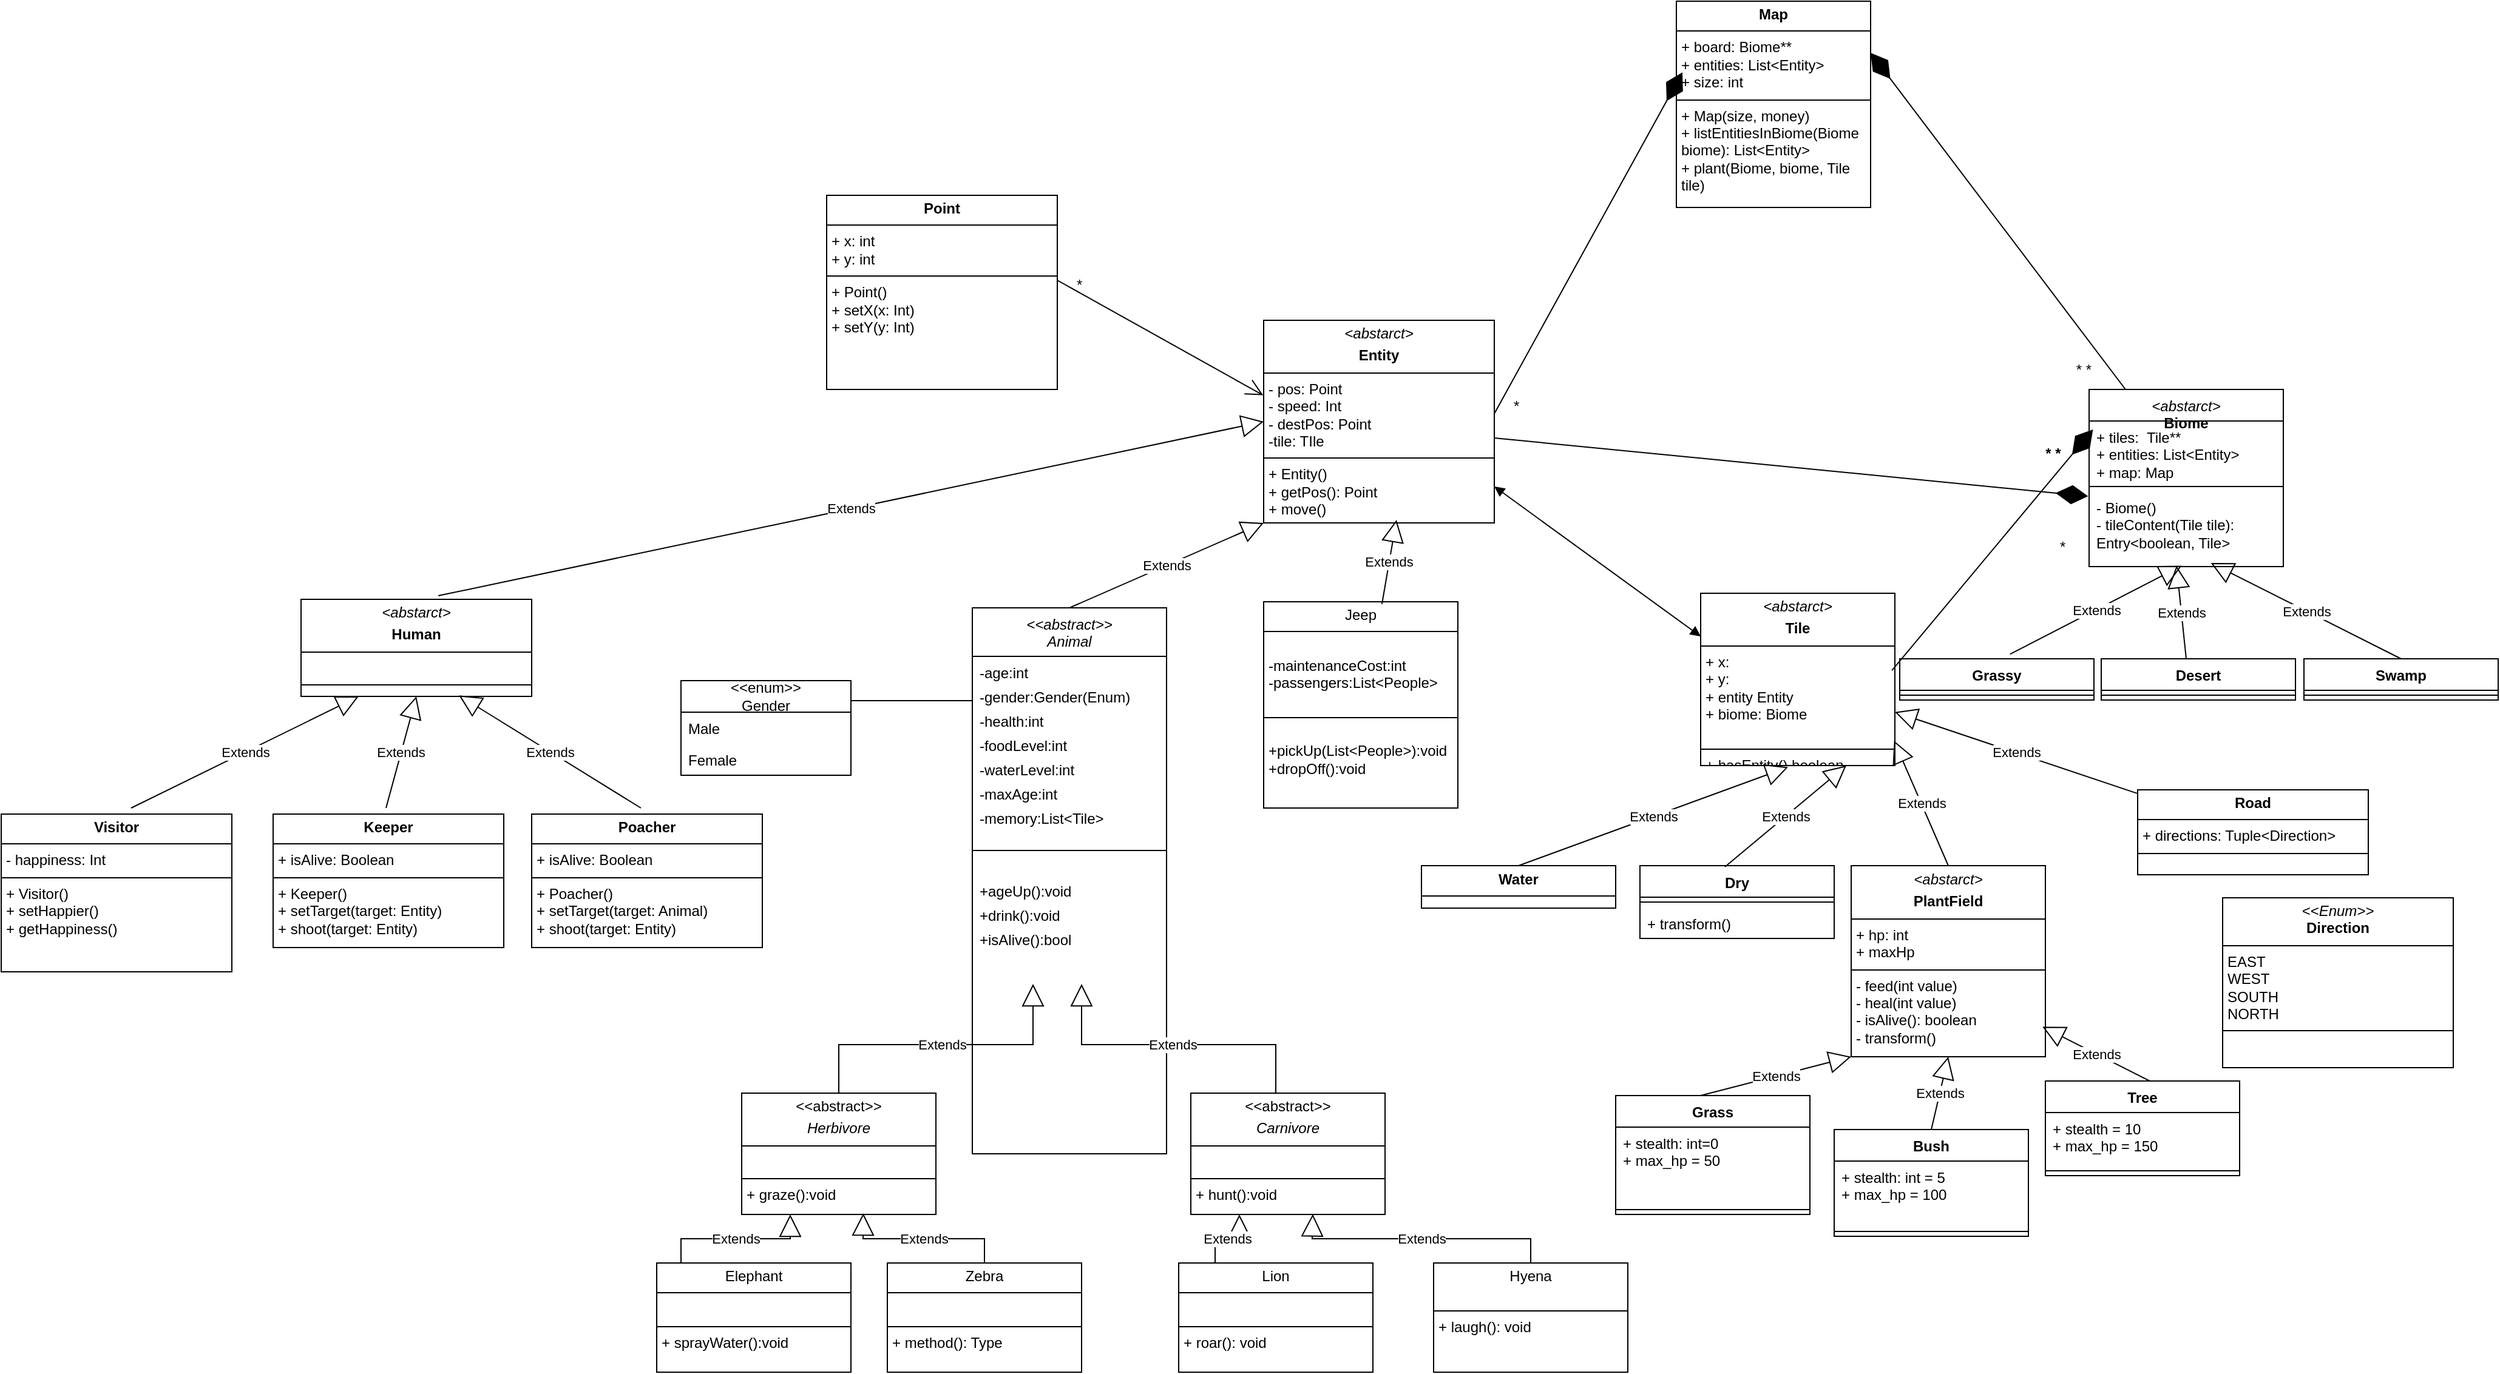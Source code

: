 <mxfile version="26.0.14">
  <diagram name="1 oldal" id="ep9b225kRsbNhc0lqnvG">
    <mxGraphModel dx="3017" dy="2033" grid="1" gridSize="10" guides="1" tooltips="1" connect="1" arrows="1" fold="1" page="1" pageScale="1" pageWidth="827" pageHeight="1169" math="0" shadow="0">
      <root>
        <mxCell id="0" />
        <mxCell id="1" parent="0" />
        <mxCell id="odKOxgNMxmCA9S5rexNY-2" value="&lt;p style=&quot;margin:0px;margin-top:4px;text-align:center;&quot;&gt;&lt;b&gt;Map&lt;/b&gt;&lt;/p&gt;&lt;hr size=&quot;1&quot; style=&quot;border-style:solid;&quot;&gt;&lt;p style=&quot;margin:0px;margin-left:4px;&quot;&gt;+ board: Biome**&lt;/p&gt;&lt;p style=&quot;margin:0px;margin-left:4px;&quot;&gt;+ entities: List&amp;lt;Entity&amp;gt;&lt;/p&gt;&lt;p style=&quot;margin:0px;margin-left:4px;&quot;&gt;+ size: int&lt;/p&gt;&lt;hr size=&quot;1&quot; style=&quot;border-style:solid;&quot;&gt;&lt;p style=&quot;margin:0px;margin-left:4px;&quot;&gt;+ Map(size, money)&lt;/p&gt;&lt;p style=&quot;margin:0px;margin-left:4px;&quot;&gt;+ listEntitiesInBiome(Biome biome): List&amp;lt;Entity&amp;gt;&lt;/p&gt;&lt;p style=&quot;margin:0px;margin-left:4px;&quot;&gt;+ plant(Biome, biome, Tile tile)&lt;/p&gt;&lt;p style=&quot;margin:0px;margin-left:4px;&quot;&gt;&lt;br&gt;&lt;/p&gt;&lt;p style=&quot;margin:0px;margin-left:4px;&quot;&gt;&lt;br&gt;&lt;/p&gt;&lt;p style=&quot;margin:0px;margin-left:4px;&quot;&gt;&lt;br&gt;&lt;/p&gt;&lt;p style=&quot;margin:0px;margin-left:4px;&quot;&gt;&lt;br&gt;&lt;/p&gt;" style="verticalAlign=top;align=left;overflow=fill;html=1;whiteSpace=wrap;" parent="1" vertex="1">
          <mxGeometry x="150" y="-80" width="160" height="170" as="geometry" />
        </mxCell>
        <mxCell id="odKOxgNMxmCA9S5rexNY-7" value="&lt;div&gt;&lt;i style=&quot;background-color: transparent; color: light-dark(rgb(0, 0, 0), rgb(255, 255, 255)); font-weight: 400;&quot;&gt;&amp;lt;abstarct&amp;gt;&lt;/i&gt;&lt;/div&gt;&lt;div&gt;&lt;span style=&quot;background-color: transparent; color: light-dark(rgb(0, 0, 0), rgb(255, 255, 255));&quot;&gt;Biome&lt;/span&gt;&lt;/div&gt;" style="swimlane;fontStyle=1;align=center;verticalAlign=top;childLayout=stackLayout;horizontal=1;startSize=26;horizontalStack=0;resizeParent=1;resizeParentMax=0;resizeLast=0;collapsible=1;marginBottom=0;whiteSpace=wrap;html=1;" parent="1" vertex="1">
          <mxGeometry x="490" y="240" width="160" height="146" as="geometry" />
        </mxCell>
        <mxCell id="odKOxgNMxmCA9S5rexNY-40" value="" style="endArrow=diamondThin;endFill=1;endSize=24;html=1;rounded=0;entryX=1;entryY=0.25;entryDx=0;entryDy=0;" parent="odKOxgNMxmCA9S5rexNY-7" target="odKOxgNMxmCA9S5rexNY-2" edge="1">
          <mxGeometry width="160" relative="1" as="geometry">
            <mxPoint x="30" as="sourcePoint" />
            <mxPoint x="-100" y="-223.478" as="targetPoint" />
          </mxGeometry>
        </mxCell>
        <mxCell id="odKOxgNMxmCA9S5rexNY-8" value="+ tiles:&amp;nbsp; Tile**&lt;div&gt;+ entities: List&amp;lt;Entity&amp;gt;&lt;/div&gt;&lt;div&gt;+ map: Map&lt;br&gt;&lt;div&gt;&amp;nbsp;&lt;/div&gt;&lt;/div&gt;" style="text;strokeColor=none;fillColor=none;align=left;verticalAlign=top;spacingLeft=4;spacingRight=4;overflow=hidden;rotatable=0;points=[[0,0.5],[1,0.5]];portConstraint=eastwest;whiteSpace=wrap;html=1;" parent="odKOxgNMxmCA9S5rexNY-7" vertex="1">
          <mxGeometry y="26" width="160" height="50" as="geometry" />
        </mxCell>
        <mxCell id="odKOxgNMxmCA9S5rexNY-9" value="" style="line;strokeWidth=1;fillColor=none;align=left;verticalAlign=middle;spacingTop=-1;spacingLeft=3;spacingRight=3;rotatable=0;labelPosition=right;points=[];portConstraint=eastwest;strokeColor=inherit;" parent="odKOxgNMxmCA9S5rexNY-7" vertex="1">
          <mxGeometry y="76" width="160" height="8" as="geometry" />
        </mxCell>
        <mxCell id="odKOxgNMxmCA9S5rexNY-10" value="&lt;div&gt;- Biome()&lt;/div&gt;- tileContent(Tile tile): Entry&amp;lt;boolean, Tile&amp;gt;&lt;div&gt;&lt;div&gt;&lt;div&gt;&lt;br&gt;&lt;/div&gt;&lt;/div&gt;&lt;/div&gt;" style="text;strokeColor=none;fillColor=none;align=left;verticalAlign=top;spacingLeft=4;spacingRight=4;overflow=hidden;rotatable=0;points=[[0,0.5],[1,0.5]];portConstraint=eastwest;whiteSpace=wrap;html=1;" parent="odKOxgNMxmCA9S5rexNY-7" vertex="1">
          <mxGeometry y="84" width="160" height="62" as="geometry" />
        </mxCell>
        <mxCell id="odKOxgNMxmCA9S5rexNY-11" value="Grassy" style="swimlane;fontStyle=1;align=center;verticalAlign=top;childLayout=stackLayout;horizontal=1;startSize=26;horizontalStack=0;resizeParent=1;resizeParentMax=0;resizeLast=0;collapsible=1;marginBottom=0;whiteSpace=wrap;html=1;" parent="1" vertex="1">
          <mxGeometry x="334" y="462" width="160" height="34" as="geometry" />
        </mxCell>
        <mxCell id="odKOxgNMxmCA9S5rexNY-13" value="" style="line;strokeWidth=1;fillColor=none;align=left;verticalAlign=middle;spacingTop=-1;spacingLeft=3;spacingRight=3;rotatable=0;labelPosition=right;points=[];portConstraint=eastwest;strokeColor=inherit;" parent="odKOxgNMxmCA9S5rexNY-11" vertex="1">
          <mxGeometry y="26" width="160" height="8" as="geometry" />
        </mxCell>
        <mxCell id="odKOxgNMxmCA9S5rexNY-15" value="Desert" style="swimlane;fontStyle=1;align=center;verticalAlign=top;childLayout=stackLayout;horizontal=1;startSize=26;horizontalStack=0;resizeParent=1;resizeParentMax=0;resizeLast=0;collapsible=1;marginBottom=0;whiteSpace=wrap;html=1;" parent="1" vertex="1">
          <mxGeometry x="500" y="462" width="160" height="34" as="geometry" />
        </mxCell>
        <mxCell id="odKOxgNMxmCA9S5rexNY-25" value="Extends" style="endArrow=block;endSize=16;endFill=0;html=1;rounded=0;entryX=0.45;entryY=0.99;entryDx=0;entryDy=0;entryPerimeter=0;" parent="odKOxgNMxmCA9S5rexNY-15" target="odKOxgNMxmCA9S5rexNY-10" edge="1">
          <mxGeometry width="160" relative="1" as="geometry">
            <mxPoint x="70" as="sourcePoint" />
            <mxPoint x="230" as="targetPoint" />
          </mxGeometry>
        </mxCell>
        <mxCell id="odKOxgNMxmCA9S5rexNY-17" value="" style="line;strokeWidth=1;fillColor=none;align=left;verticalAlign=middle;spacingTop=-1;spacingLeft=3;spacingRight=3;rotatable=0;labelPosition=right;points=[];portConstraint=eastwest;strokeColor=inherit;" parent="odKOxgNMxmCA9S5rexNY-15" vertex="1">
          <mxGeometry y="26" width="160" height="8" as="geometry" />
        </mxCell>
        <mxCell id="odKOxgNMxmCA9S5rexNY-19" value="Swamp" style="swimlane;fontStyle=1;align=center;verticalAlign=top;childLayout=stackLayout;horizontal=1;startSize=26;horizontalStack=0;resizeParent=1;resizeParentMax=0;resizeLast=0;collapsible=1;marginBottom=0;whiteSpace=wrap;html=1;" parent="1" vertex="1">
          <mxGeometry x="667" y="462" width="160" height="34" as="geometry" />
        </mxCell>
        <mxCell id="odKOxgNMxmCA9S5rexNY-21" value="" style="line;strokeWidth=1;fillColor=none;align=left;verticalAlign=middle;spacingTop=-1;spacingLeft=3;spacingRight=3;rotatable=0;labelPosition=right;points=[];portConstraint=eastwest;strokeColor=inherit;" parent="odKOxgNMxmCA9S5rexNY-19" vertex="1">
          <mxGeometry y="26" width="160" height="8" as="geometry" />
        </mxCell>
        <mxCell id="odKOxgNMxmCA9S5rexNY-24" value="Extends" style="endArrow=block;endSize=16;endFill=0;html=1;rounded=0;entryX=0.627;entryY=0.952;entryDx=0;entryDy=0;entryPerimeter=0;exitX=0.5;exitY=0;exitDx=0;exitDy=0;" parent="1" source="odKOxgNMxmCA9S5rexNY-19" target="odKOxgNMxmCA9S5rexNY-10" edge="1">
          <mxGeometry width="160" relative="1" as="geometry">
            <mxPoint x="720" y="495" as="sourcePoint" />
            <mxPoint x="880" y="495" as="targetPoint" />
          </mxGeometry>
        </mxCell>
        <mxCell id="odKOxgNMxmCA9S5rexNY-26" value="&lt;p style=&quot;margin:0px;margin-top:4px;text-align:center;&quot;&gt;&lt;i style=&quot;background-color: transparent; color: light-dark(rgb(0, 0, 0), rgb(255, 255, 255));&quot;&gt;&amp;lt;abstarct&amp;gt;&lt;/i&gt;&lt;/p&gt;&lt;p style=&quot;margin:0px;margin-top:4px;text-align:center;&quot;&gt;&lt;b&gt;Tile&lt;/b&gt;&lt;/p&gt;&lt;hr size=&quot;1&quot; style=&quot;border-style:solid;&quot;&gt;&lt;p style=&quot;margin:0px;margin-left:4px;&quot;&gt;+ x:&amp;nbsp;&lt;/p&gt;&lt;p style=&quot;margin:0px;margin-left:4px;&quot;&gt;+ y:&amp;nbsp;&lt;/p&gt;&lt;p style=&quot;margin:0px;margin-left:4px;&quot;&gt;+ entity Entity&lt;/p&gt;&lt;p style=&quot;margin:0px;margin-left:4px;&quot;&gt;+ biome: Biome&lt;/p&gt;&lt;p style=&quot;margin:0px;margin-left:4px;&quot;&gt;&lt;br&gt;&lt;/p&gt;&lt;hr size=&quot;1&quot; style=&quot;border-style:solid;&quot;&gt;&lt;p style=&quot;margin:0px;margin-left:4px;&quot;&gt;+ hasEntity() boolean&lt;span style=&quot;background-color: transparent; color: light-dark(rgb(0, 0, 0), rgb(255, 255, 255));&quot;&gt;&amp;nbsp;&lt;/span&gt;&lt;/p&gt;" style="verticalAlign=top;align=left;overflow=fill;html=1;whiteSpace=wrap;" parent="1" vertex="1">
          <mxGeometry x="170" y="408" width="160" height="142" as="geometry" />
        </mxCell>
        <mxCell id="odKOxgNMxmCA9S5rexNY-27" value="&lt;p style=&quot;margin:0px;margin-top:4px;text-align:center;&quot;&gt;&lt;i style=&quot;background-color: transparent; color: light-dark(rgb(0, 0, 0), rgb(255, 255, 255));&quot;&gt;&amp;lt;abstarct&amp;gt;&lt;/i&gt;&lt;/p&gt;&lt;p style=&quot;margin:0px;margin-top:4px;text-align:center;&quot;&gt;&lt;b&gt;PlantField&lt;/b&gt;&lt;/p&gt;&lt;hr size=&quot;1&quot; style=&quot;border-style:solid;&quot;&gt;&lt;p style=&quot;margin:0px;margin-left:4px;&quot;&gt;+ hp: int&lt;/p&gt;&lt;p style=&quot;margin:0px;margin-left:4px;&quot;&gt;+ maxHp&lt;/p&gt;&lt;hr size=&quot;1&quot; style=&quot;border-style:solid;&quot;&gt;&lt;p style=&quot;margin:0px;margin-left:4px;&quot;&gt;- feed(int value)&lt;/p&gt;&lt;p style=&quot;margin:0px;margin-left:4px;&quot;&gt;- heal(int value)&lt;/p&gt;&lt;p style=&quot;margin:0px;margin-left:4px;&quot;&gt;- isAlive(): boolean&lt;/p&gt;&lt;p style=&quot;margin:0px;margin-left:4px;&quot;&gt;- transform()&lt;/p&gt;&lt;p style=&quot;margin:0px;margin-left:4px;&quot;&gt;&amp;nbsp;&lt;/p&gt;&lt;p style=&quot;margin:0px;margin-left:4px;&quot;&gt;&lt;br&gt;&lt;/p&gt;" style="verticalAlign=top;align=left;overflow=fill;html=1;whiteSpace=wrap;" parent="1" vertex="1">
          <mxGeometry x="294" y="632.5" width="160" height="157.5" as="geometry" />
        </mxCell>
        <mxCell id="odKOxgNMxmCA9S5rexNY-29" value="&lt;p style=&quot;margin:0px;margin-top:4px;text-align:center;&quot;&gt;&lt;b&gt;Water&lt;/b&gt;&lt;/p&gt;&lt;hr size=&quot;1&quot; style=&quot;border-style:solid;&quot;&gt;&lt;p style=&quot;margin:0px;margin-left:4px;&quot;&gt;&lt;/p&gt;&lt;p style=&quot;margin:0px;margin-left:4px;&quot;&gt;&lt;br&gt;&lt;/p&gt;" style="verticalAlign=top;align=left;overflow=fill;html=1;whiteSpace=wrap;" parent="1" vertex="1">
          <mxGeometry x="-60" y="632.5" width="160" height="35" as="geometry" />
        </mxCell>
        <mxCell id="odKOxgNMxmCA9S5rexNY-30" value="Dry" style="swimlane;fontStyle=1;align=center;verticalAlign=top;childLayout=stackLayout;horizontal=1;startSize=26;horizontalStack=0;resizeParent=1;resizeParentMax=0;resizeLast=0;collapsible=1;marginBottom=0;whiteSpace=wrap;html=1;" parent="1" vertex="1">
          <mxGeometry x="120" y="632.5" width="160" height="60" as="geometry" />
        </mxCell>
        <mxCell id="odKOxgNMxmCA9S5rexNY-44" value="Extends" style="endArrow=block;endSize=16;endFill=0;html=1;rounded=0;entryX=0.75;entryY=1;entryDx=0;entryDy=0;" parent="odKOxgNMxmCA9S5rexNY-30" target="odKOxgNMxmCA9S5rexNY-26" edge="1">
          <mxGeometry width="160" relative="1" as="geometry">
            <mxPoint x="70" y="1" as="sourcePoint" />
            <mxPoint x="230" y="1" as="targetPoint" />
          </mxGeometry>
        </mxCell>
        <mxCell id="odKOxgNMxmCA9S5rexNY-32" value="" style="line;strokeWidth=1;fillColor=none;align=left;verticalAlign=middle;spacingTop=-1;spacingLeft=3;spacingRight=3;rotatable=0;labelPosition=right;points=[];portConstraint=eastwest;strokeColor=inherit;" parent="odKOxgNMxmCA9S5rexNY-30" vertex="1">
          <mxGeometry y="26" width="160" height="8" as="geometry" />
        </mxCell>
        <mxCell id="odKOxgNMxmCA9S5rexNY-33" value="+ transform()" style="text;strokeColor=none;fillColor=none;align=left;verticalAlign=top;spacingLeft=4;spacingRight=4;overflow=hidden;rotatable=0;points=[[0,0.5],[1,0.5]];portConstraint=eastwest;whiteSpace=wrap;html=1;" parent="odKOxgNMxmCA9S5rexNY-30" vertex="1">
          <mxGeometry y="34" width="160" height="26" as="geometry" />
        </mxCell>
        <mxCell id="odKOxgNMxmCA9S5rexNY-39" value="" style="endArrow=diamondThin;endFill=1;endSize=24;html=1;rounded=0;entryX=0.02;entryY=0.14;entryDx=0;entryDy=0;entryPerimeter=0;exitX=0.985;exitY=0.448;exitDx=0;exitDy=0;exitPerimeter=0;" parent="1" source="odKOxgNMxmCA9S5rexNY-26" target="odKOxgNMxmCA9S5rexNY-8" edge="1">
          <mxGeometry width="160" relative="1" as="geometry">
            <mxPoint x="180" y="360" as="sourcePoint" />
            <mxPoint x="340" y="360" as="targetPoint" />
          </mxGeometry>
        </mxCell>
        <mxCell id="odKOxgNMxmCA9S5rexNY-41" value="&amp;nbsp;* *" style="text;strokeColor=none;fillColor=none;spacingLeft=4;spacingRight=4;overflow=hidden;rotatable=0;points=[[0,0.5],[1,0.5]];portConstraint=eastwest;fontSize=12;whiteSpace=wrap;html=1;" parent="1" vertex="1">
          <mxGeometry x="470" y="210" width="40" height="30" as="geometry" />
        </mxCell>
        <mxCell id="odKOxgNMxmCA9S5rexNY-42" value="* *" style="text;align=center;fontStyle=1;verticalAlign=middle;spacingLeft=3;spacingRight=3;strokeColor=none;rotatable=0;points=[[0,0.5],[1,0.5]];portConstraint=eastwest;html=1;" parent="1" vertex="1">
          <mxGeometry x="420" y="280" width="80" height="26" as="geometry" />
        </mxCell>
        <mxCell id="odKOxgNMxmCA9S5rexNY-43" value="Extends" style="endArrow=block;endSize=16;endFill=0;html=1;rounded=0;entryX=0.45;entryY=1.009;entryDx=0;entryDy=0;entryPerimeter=0;exitX=0.5;exitY=0;exitDx=0;exitDy=0;" parent="1" source="odKOxgNMxmCA9S5rexNY-29" target="odKOxgNMxmCA9S5rexNY-26" edge="1">
          <mxGeometry width="160" relative="1" as="geometry">
            <mxPoint x="-50" y="500" as="sourcePoint" />
            <mxPoint x="110" y="500" as="targetPoint" />
          </mxGeometry>
        </mxCell>
        <mxCell id="gPjoeom-E5kTU239pR5F-1" value="Grass" style="swimlane;fontStyle=1;align=center;verticalAlign=top;childLayout=stackLayout;horizontal=1;startSize=26;horizontalStack=0;resizeParent=1;resizeParentMax=0;resizeLast=0;collapsible=1;marginBottom=0;whiteSpace=wrap;html=1;" parent="1" vertex="1">
          <mxGeometry x="100" y="822" width="160" height="98" as="geometry" />
        </mxCell>
        <mxCell id="4IW04uMM6fYaThRrs5CO-2" value="Extends" style="endArrow=block;endSize=16;endFill=0;html=1;rounded=0;entryX=0;entryY=1;entryDx=0;entryDy=0;" parent="gPjoeom-E5kTU239pR5F-1" target="odKOxgNMxmCA9S5rexNY-27" edge="1">
          <mxGeometry width="160" relative="1" as="geometry">
            <mxPoint x="70" as="sourcePoint" />
            <mxPoint x="230" as="targetPoint" />
          </mxGeometry>
        </mxCell>
        <mxCell id="gPjoeom-E5kTU239pR5F-2" value="+ stealth: int=0&lt;div&gt;+ max_hp = 50&lt;/div&gt;" style="text;strokeColor=none;fillColor=none;align=left;verticalAlign=top;spacingLeft=4;spacingRight=4;overflow=hidden;rotatable=0;points=[[0,0.5],[1,0.5]];portConstraint=eastwest;whiteSpace=wrap;html=1;" parent="gPjoeom-E5kTU239pR5F-1" vertex="1">
          <mxGeometry y="26" width="160" height="64" as="geometry" />
        </mxCell>
        <mxCell id="gPjoeom-E5kTU239pR5F-3" value="" style="line;strokeWidth=1;fillColor=none;align=left;verticalAlign=middle;spacingTop=-1;spacingLeft=3;spacingRight=3;rotatable=0;labelPosition=right;points=[];portConstraint=eastwest;strokeColor=inherit;" parent="gPjoeom-E5kTU239pR5F-1" vertex="1">
          <mxGeometry y="90" width="160" height="8" as="geometry" />
        </mxCell>
        <mxCell id="gPjoeom-E5kTU239pR5F-5" value="Bush" style="swimlane;fontStyle=1;align=center;verticalAlign=top;childLayout=stackLayout;horizontal=1;startSize=26;horizontalStack=0;resizeParent=1;resizeParentMax=0;resizeLast=0;collapsible=1;marginBottom=0;whiteSpace=wrap;html=1;" parent="1" vertex="1">
          <mxGeometry x="280" y="850" width="160" height="88" as="geometry" />
        </mxCell>
        <mxCell id="4IW04uMM6fYaThRrs5CO-6" value="Extends" style="endArrow=block;endSize=16;endFill=0;html=1;rounded=0;entryX=0.5;entryY=1;entryDx=0;entryDy=0;" parent="gPjoeom-E5kTU239pR5F-5" target="odKOxgNMxmCA9S5rexNY-27" edge="1">
          <mxGeometry width="160" relative="1" as="geometry">
            <mxPoint x="80" as="sourcePoint" />
            <mxPoint x="240" as="targetPoint" />
          </mxGeometry>
        </mxCell>
        <mxCell id="gPjoeom-E5kTU239pR5F-6" value="+ stealth: int = 5&lt;div&gt;+ max_hp = 100&lt;/div&gt;" style="text;strokeColor=none;fillColor=none;align=left;verticalAlign=top;spacingLeft=4;spacingRight=4;overflow=hidden;rotatable=0;points=[[0,0.5],[1,0.5]];portConstraint=eastwest;whiteSpace=wrap;html=1;" parent="gPjoeom-E5kTU239pR5F-5" vertex="1">
          <mxGeometry y="26" width="160" height="54" as="geometry" />
        </mxCell>
        <mxCell id="gPjoeom-E5kTU239pR5F-7" value="" style="line;strokeWidth=1;fillColor=none;align=left;verticalAlign=middle;spacingTop=-1;spacingLeft=3;spacingRight=3;rotatable=0;labelPosition=right;points=[];portConstraint=eastwest;strokeColor=inherit;" parent="gPjoeom-E5kTU239pR5F-5" vertex="1">
          <mxGeometry y="80" width="160" height="8" as="geometry" />
        </mxCell>
        <mxCell id="gPjoeom-E5kTU239pR5F-9" value="Tree" style="swimlane;fontStyle=1;align=center;verticalAlign=top;childLayout=stackLayout;horizontal=1;startSize=26;horizontalStack=0;resizeParent=1;resizeParentMax=0;resizeLast=0;collapsible=1;marginBottom=0;whiteSpace=wrap;html=1;" parent="1" vertex="1">
          <mxGeometry x="454" y="810" width="160" height="78" as="geometry" />
        </mxCell>
        <mxCell id="4IW04uMM6fYaThRrs5CO-5" value="Extends" style="endArrow=block;endSize=16;endFill=0;html=1;rounded=0;entryX=0.985;entryY=0.843;entryDx=0;entryDy=0;entryPerimeter=0;" parent="gPjoeom-E5kTU239pR5F-9" target="odKOxgNMxmCA9S5rexNY-27" edge="1">
          <mxGeometry width="160" relative="1" as="geometry">
            <mxPoint x="86" as="sourcePoint" />
            <mxPoint x="246" as="targetPoint" />
          </mxGeometry>
        </mxCell>
        <mxCell id="gPjoeom-E5kTU239pR5F-10" value="+ stealth = 10&lt;div&gt;+ max_hp = 150&lt;/div&gt;" style="text;strokeColor=none;fillColor=none;align=left;verticalAlign=top;spacingLeft=4;spacingRight=4;overflow=hidden;rotatable=0;points=[[0,0.5],[1,0.5]];portConstraint=eastwest;whiteSpace=wrap;html=1;" parent="gPjoeom-E5kTU239pR5F-9" vertex="1">
          <mxGeometry y="26" width="160" height="44" as="geometry" />
        </mxCell>
        <mxCell id="gPjoeom-E5kTU239pR5F-11" value="" style="line;strokeWidth=1;fillColor=none;align=left;verticalAlign=middle;spacingTop=-1;spacingLeft=3;spacingRight=3;rotatable=0;labelPosition=right;points=[];portConstraint=eastwest;strokeColor=inherit;" parent="gPjoeom-E5kTU239pR5F-9" vertex="1">
          <mxGeometry y="70" width="160" height="8" as="geometry" />
        </mxCell>
        <mxCell id="4IW04uMM6fYaThRrs5CO-1" value="Extends" style="endArrow=block;endSize=16;endFill=0;html=1;rounded=0;entryX=0.996;entryY=0.856;entryDx=0;entryDy=0;entryPerimeter=0;exitX=0.5;exitY=0;exitDx=0;exitDy=0;" parent="1" source="odKOxgNMxmCA9S5rexNY-27" target="odKOxgNMxmCA9S5rexNY-26" edge="1">
          <mxGeometry width="160" relative="1" as="geometry">
            <mxPoint x="370" y="630" as="sourcePoint" />
            <mxPoint x="560" y="597.5" as="targetPoint" />
          </mxGeometry>
        </mxCell>
        <mxCell id="4IW04uMM6fYaThRrs5CO-7" value="&lt;p style=&quot;margin:0px;margin-top:4px;text-align:center;&quot;&gt;&lt;i&gt;&amp;lt;abstarct&amp;gt;&lt;/i&gt;&lt;/p&gt;&lt;p style=&quot;margin:0px;margin-top:4px;text-align:center;&quot;&gt;&lt;b&gt;Entity&lt;/b&gt;&lt;/p&gt;&lt;hr size=&quot;1&quot; style=&quot;border-style:solid;&quot;&gt;&lt;p style=&quot;margin:0px;margin-left:4px;&quot;&gt;- pos: Point&lt;/p&gt;&lt;p style=&quot;margin:0px;margin-left:4px;&quot;&gt;- speed: Int&lt;/p&gt;&lt;p style=&quot;margin:0px;margin-left:4px;&quot;&gt;- destPos: Point&lt;br&gt;&lt;/p&gt;&lt;p style=&quot;margin:0px;margin-left:4px;&quot;&gt;-tile: TIle&lt;/p&gt;&lt;hr size=&quot;1&quot; style=&quot;border-style:solid;&quot;&gt;&lt;p style=&quot;margin:0px;margin-left:4px;&quot;&gt;+ Entity()&lt;/p&gt;&lt;p style=&quot;margin:0px;margin-left:4px;&quot;&gt;+ getPos(): Point&lt;br&gt;&lt;/p&gt;&lt;p style=&quot;margin:0px;margin-left:4px;&quot;&gt;+ move()&lt;/p&gt;" style="verticalAlign=top;align=left;overflow=fill;html=1;whiteSpace=wrap;" parent="1" vertex="1">
          <mxGeometry x="-190" y="183" width="190" height="167" as="geometry" />
        </mxCell>
        <mxCell id="4IW04uMM6fYaThRrs5CO-8" value="&lt;p style=&quot;margin:0px;margin-top:4px;text-align:center;&quot;&gt;&lt;i&gt;&amp;lt;abstarct&amp;gt;&lt;/i&gt;&lt;b&gt;&lt;/b&gt;&lt;/p&gt;&lt;p style=&quot;margin:0px;margin-top:4px;text-align:center;&quot;&gt;&lt;b&gt;Human&lt;/b&gt;&lt;/p&gt;&lt;hr size=&quot;1&quot; style=&quot;border-style:solid;&quot;&gt;&lt;p style=&quot;margin:0px;margin-left:4px;&quot;&gt;&lt;br&gt;&lt;/p&gt;&lt;hr size=&quot;1&quot; style=&quot;border-style:solid;&quot;&gt;&lt;p style=&quot;margin:0px;margin-left:4px;&quot;&gt;&lt;br&gt;&lt;/p&gt;" style="verticalAlign=top;align=left;overflow=fill;html=1;whiteSpace=wrap;" parent="1" vertex="1">
          <mxGeometry x="-983" y="413" width="190" height="80" as="geometry" />
        </mxCell>
        <mxCell id="4IW04uMM6fYaThRrs5CO-9" value="&lt;p style=&quot;margin:0px;margin-top:4px;text-align:center;&quot;&gt;&lt;b&gt;Visitor&lt;/b&gt;&lt;/p&gt;&lt;hr size=&quot;1&quot; style=&quot;border-style:solid;&quot;&gt;&lt;p style=&quot;margin:0px;margin-left:4px;&quot;&gt;- happiness: Int&lt;br&gt;&lt;/p&gt;&lt;hr size=&quot;1&quot; style=&quot;border-style:solid;&quot;&gt;&lt;p style=&quot;margin:0px;margin-left:4px;&quot;&gt;+ Visitor()&lt;/p&gt;&lt;p style=&quot;margin:0px;margin-left:4px;&quot;&gt;+ setHappier()&lt;/p&gt;&lt;p style=&quot;margin:0px;margin-left:4px;&quot;&gt;+ getHappiness()&lt;/p&gt;" style="verticalAlign=top;align=left;overflow=fill;html=1;whiteSpace=wrap;" parent="1" vertex="1">
          <mxGeometry x="-1230" y="590" width="190" height="130" as="geometry" />
        </mxCell>
        <mxCell id="4IW04uMM6fYaThRrs5CO-10" value="&lt;p style=&quot;margin:0px;margin-top:4px;text-align:center;&quot;&gt;&lt;b&gt;Keeper&lt;/b&gt;&lt;/p&gt;&lt;hr size=&quot;1&quot; style=&quot;border-style:solid;&quot;&gt;&lt;p style=&quot;margin:0px;margin-left:4px;&quot;&gt;+ isAlive: Boolean&lt;br&gt;&lt;/p&gt;&lt;hr size=&quot;1&quot; style=&quot;border-style:solid;&quot;&gt;&lt;p style=&quot;margin:0px;margin-left:4px;&quot;&gt;+ Keeper()&lt;br&gt;+ setTarget(target: Entity)&lt;/p&gt;&lt;p style=&quot;margin:0px;margin-left:4px;&quot;&gt;+ shoot(target: Entity)&lt;/p&gt;" style="verticalAlign=top;align=left;overflow=fill;html=1;whiteSpace=wrap;" parent="1" vertex="1">
          <mxGeometry x="-1006" y="590" width="190" height="110" as="geometry" />
        </mxCell>
        <mxCell id="4IW04uMM6fYaThRrs5CO-11" value="&lt;p style=&quot;margin:0px;margin-top:4px;text-align:center;&quot;&gt;&lt;b&gt;Poacher&lt;/b&gt;&lt;/p&gt;&lt;hr size=&quot;1&quot; style=&quot;border-style:solid;&quot;&gt;&lt;p style=&quot;margin:0px;margin-left:4px;&quot;&gt;+ isAlive: Boolean&lt;br&gt;&lt;/p&gt;&lt;hr size=&quot;1&quot; style=&quot;border-style:solid;&quot;&gt;&lt;p style=&quot;margin:0px;margin-left:4px;&quot;&gt;+ Poacher()&lt;br&gt;+ setTarget(target: Animal)&lt;/p&gt;&lt;p style=&quot;margin:0px;margin-left:4px;&quot;&gt;+ shoot(target: Entity)&lt;/p&gt;" style="verticalAlign=top;align=left;overflow=fill;html=1;whiteSpace=wrap;" parent="1" vertex="1">
          <mxGeometry x="-793" y="590" width="190" height="110" as="geometry" />
        </mxCell>
        <mxCell id="4IW04uMM6fYaThRrs5CO-12" value="&lt;p style=&quot;margin:0px;margin-top:4px;text-align:center;&quot;&gt;&lt;b&gt;Point&lt;/b&gt;&lt;/p&gt;&lt;hr size=&quot;1&quot; style=&quot;border-style:solid;&quot;&gt;&lt;p style=&quot;margin:0px;margin-left:4px;&quot;&gt;+ x: int&lt;br&gt;&lt;/p&gt;&lt;p style=&quot;margin:0px;margin-left:4px;&quot;&gt;+ y: int&lt;/p&gt;&lt;hr size=&quot;1&quot; style=&quot;border-style:solid;&quot;&gt;&lt;p style=&quot;margin:0px;margin-left:4px;&quot;&gt;+ Point()&lt;/p&gt;&lt;p style=&quot;margin:0px;margin-left:4px;&quot;&gt;+ setX(x: Int)&lt;/p&gt;&lt;p style=&quot;margin:0px;margin-left:4px;&quot;&gt;+ setY(y: Int)&lt;/p&gt;" style="verticalAlign=top;align=left;overflow=fill;html=1;whiteSpace=wrap;" parent="1" vertex="1">
          <mxGeometry x="-550" y="80" width="190" height="160" as="geometry" />
        </mxCell>
        <mxCell id="4IW04uMM6fYaThRrs5CO-13" value="" style="endArrow=diamondThin;endFill=1;endSize=24;html=1;rounded=0;entryX=0.031;entryY=0.345;entryDx=0;entryDy=0;entryPerimeter=0;" parent="1" target="odKOxgNMxmCA9S5rexNY-2" edge="1">
          <mxGeometry width="160" relative="1" as="geometry">
            <mxPoint y="260" as="sourcePoint" />
            <mxPoint x="160" y="260" as="targetPoint" />
          </mxGeometry>
        </mxCell>
        <mxCell id="4IW04uMM6fYaThRrs5CO-14" value="*" style="text;strokeColor=none;fillColor=none;align=left;verticalAlign=top;spacingLeft=4;spacingRight=4;overflow=hidden;rotatable=0;points=[[0,0.5],[1,0.5]];portConstraint=eastwest;whiteSpace=wrap;html=1;" parent="1" vertex="1">
          <mxGeometry x="10" y="240" width="100" height="26" as="geometry" />
        </mxCell>
        <mxCell id="odKOxgNMxmCA9S5rexNY-23" value="Extends" style="endArrow=block;endSize=16;endFill=0;html=1;rounded=0;entryX=0.477;entryY=0.988;entryDx=0;entryDy=0;entryPerimeter=0;exitX=0.568;exitY=-0.112;exitDx=0;exitDy=0;exitPerimeter=0;" parent="1" source="odKOxgNMxmCA9S5rexNY-11" target="odKOxgNMxmCA9S5rexNY-10" edge="1">
          <mxGeometry width="160" relative="1" as="geometry">
            <mxPoint x="452" y="443" as="sourcePoint" />
            <mxPoint x="572" y="393" as="targetPoint" />
          </mxGeometry>
        </mxCell>
        <mxCell id="4IW04uMM6fYaThRrs5CO-16" value="Extends" style="endArrow=block;endSize=16;endFill=0;html=1;rounded=0;entryX=0.25;entryY=1;entryDx=0;entryDy=0;" parent="1" target="4IW04uMM6fYaThRrs5CO-8" edge="1">
          <mxGeometry width="160" relative="1" as="geometry">
            <mxPoint x="-1123" y="585" as="sourcePoint" />
            <mxPoint x="-963" y="585" as="targetPoint" />
          </mxGeometry>
        </mxCell>
        <mxCell id="4IW04uMM6fYaThRrs5CO-17" value="Extends" style="endArrow=block;endSize=16;endFill=0;html=1;rounded=0;entryX=0.5;entryY=1;entryDx=0;entryDy=0;" parent="1" target="4IW04uMM6fYaThRrs5CO-8" edge="1">
          <mxGeometry width="160" relative="1" as="geometry">
            <mxPoint x="-913" y="585" as="sourcePoint" />
            <mxPoint x="-763" y="595" as="targetPoint" />
          </mxGeometry>
        </mxCell>
        <mxCell id="4IW04uMM6fYaThRrs5CO-18" value="Extends" style="endArrow=block;endSize=16;endFill=0;html=1;rounded=0;entryX=0.685;entryY=0.99;entryDx=0;entryDy=0;entryPerimeter=0;" parent="1" target="4IW04uMM6fYaThRrs5CO-8" edge="1">
          <mxGeometry width="160" relative="1" as="geometry">
            <mxPoint x="-703" y="585" as="sourcePoint" />
            <mxPoint x="-543" y="585" as="targetPoint" />
          </mxGeometry>
        </mxCell>
        <mxCell id="4IW04uMM6fYaThRrs5CO-19" value="" style="endArrow=open;endFill=1;endSize=12;html=1;rounded=0;entryX=-0.002;entryY=0.37;entryDx=0;entryDy=0;entryPerimeter=0;" parent="1" target="4IW04uMM6fYaThRrs5CO-7" edge="1">
          <mxGeometry width="160" relative="1" as="geometry">
            <mxPoint x="-360" y="150" as="sourcePoint" />
            <mxPoint x="-200" y="150" as="targetPoint" />
          </mxGeometry>
        </mxCell>
        <mxCell id="4IW04uMM6fYaThRrs5CO-20" value="Extends" style="endArrow=block;endSize=16;endFill=0;html=1;rounded=0;entryX=0;entryY=0.5;entryDx=0;entryDy=0;exitX=0.595;exitY=-0.037;exitDx=0;exitDy=0;exitPerimeter=0;" parent="1" source="4IW04uMM6fYaThRrs5CO-8" target="4IW04uMM6fYaThRrs5CO-7" edge="1">
          <mxGeometry width="160" relative="1" as="geometry">
            <mxPoint x="-450" y="400" as="sourcePoint" />
            <mxPoint x="-270" y="400" as="targetPoint" />
          </mxGeometry>
        </mxCell>
        <mxCell id="4IW04uMM6fYaThRrs5CO-50" value="&lt;&lt;abstract&gt;&gt;&#xa;Animal" style="swimlane;fontStyle=2;align=center;verticalAlign=top;childLayout=stackLayout;horizontal=1;startSize=40;horizontalStack=0;resizeParent=1;resizeLast=0;collapsible=1;marginBottom=0;rounded=0;shadow=0;strokeWidth=1;" parent="1" vertex="1">
          <mxGeometry x="-430" y="420" width="160" height="450" as="geometry">
            <mxRectangle x="550" y="140" width="160" height="26" as="alternateBounds" />
          </mxGeometry>
        </mxCell>
        <mxCell id="4IW04uMM6fYaThRrs5CO-79" value="Extends" style="endArrow=block;endSize=16;endFill=0;html=1;rounded=0;entryX=0;entryY=1;entryDx=0;entryDy=0;" parent="4IW04uMM6fYaThRrs5CO-50" target="4IW04uMM6fYaThRrs5CO-7" edge="1">
          <mxGeometry width="160" relative="1" as="geometry">
            <mxPoint x="80" as="sourcePoint" />
            <mxPoint x="240" as="targetPoint" />
          </mxGeometry>
        </mxCell>
        <mxCell id="4IW04uMM6fYaThRrs5CO-51" value="-age:int" style="text;align=left;verticalAlign=top;spacingLeft=4;spacingRight=4;overflow=hidden;rotatable=0;points=[[0,0.5],[1,0.5]];portConstraint=eastwest;rounded=0;shadow=0;html=0;" parent="4IW04uMM6fYaThRrs5CO-50" vertex="1">
          <mxGeometry y="40" width="160" height="20" as="geometry" />
        </mxCell>
        <mxCell id="4IW04uMM6fYaThRrs5CO-52" value="-gender:Gender(Enum)" style="text;align=left;verticalAlign=top;spacingLeft=4;spacingRight=4;overflow=hidden;rotatable=0;points=[[0,0.5],[1,0.5]];portConstraint=eastwest;rounded=0;shadow=0;html=0;" parent="4IW04uMM6fYaThRrs5CO-50" vertex="1">
          <mxGeometry y="60" width="160" height="20" as="geometry" />
        </mxCell>
        <mxCell id="4IW04uMM6fYaThRrs5CO-53" value="-health:int" style="text;align=left;verticalAlign=top;spacingLeft=4;spacingRight=4;overflow=hidden;rotatable=0;points=[[0,0.5],[1,0.5]];portConstraint=eastwest;rounded=0;shadow=0;html=0;" parent="4IW04uMM6fYaThRrs5CO-50" vertex="1">
          <mxGeometry y="80" width="160" height="20" as="geometry" />
        </mxCell>
        <mxCell id="4IW04uMM6fYaThRrs5CO-54" value="-foodLevel:int" style="text;align=left;verticalAlign=top;spacingLeft=4;spacingRight=4;overflow=hidden;rotatable=0;points=[[0,0.5],[1,0.5]];portConstraint=eastwest;rounded=0;shadow=0;html=0;" parent="4IW04uMM6fYaThRrs5CO-50" vertex="1">
          <mxGeometry y="100" width="160" height="20" as="geometry" />
        </mxCell>
        <mxCell id="4IW04uMM6fYaThRrs5CO-55" value="-waterLevel:int" style="text;align=left;verticalAlign=top;spacingLeft=4;spacingRight=4;overflow=hidden;rotatable=0;points=[[0,0.5],[1,0.5]];portConstraint=eastwest;rounded=0;shadow=0;html=0;" parent="4IW04uMM6fYaThRrs5CO-50" vertex="1">
          <mxGeometry y="120" width="160" height="20" as="geometry" />
        </mxCell>
        <mxCell id="4IW04uMM6fYaThRrs5CO-56" value="-maxAge:int" style="text;align=left;verticalAlign=top;spacingLeft=4;spacingRight=4;overflow=hidden;rotatable=0;points=[[0,0.5],[1,0.5]];portConstraint=eastwest;rounded=0;shadow=0;html=0;" parent="4IW04uMM6fYaThRrs5CO-50" vertex="1">
          <mxGeometry y="140" width="160" height="20" as="geometry" />
        </mxCell>
        <mxCell id="4IW04uMM6fYaThRrs5CO-57" value="-memory:List&lt;Tile&gt;" style="text;align=left;verticalAlign=top;spacingLeft=4;spacingRight=4;overflow=hidden;rotatable=0;points=[[0,0.5],[1,0.5]];portConstraint=eastwest;rounded=0;shadow=0;html=0;" parent="4IW04uMM6fYaThRrs5CO-50" vertex="1">
          <mxGeometry y="160" width="160" height="20" as="geometry" />
        </mxCell>
        <mxCell id="4IW04uMM6fYaThRrs5CO-58" value="" style="line;html=1;strokeWidth=1;align=left;verticalAlign=middle;spacingTop=-1;spacingLeft=3;spacingRight=3;rotatable=0;labelPosition=right;points=[];portConstraint=eastwest;" parent="4IW04uMM6fYaThRrs5CO-50" vertex="1">
          <mxGeometry y="180" width="160" height="40" as="geometry" />
        </mxCell>
        <mxCell id="4IW04uMM6fYaThRrs5CO-59" value="+ageUp():void" style="text;align=left;verticalAlign=top;spacingLeft=4;spacingRight=4;overflow=hidden;rotatable=0;points=[[0,0.5],[1,0.5]];portConstraint=eastwest;" parent="4IW04uMM6fYaThRrs5CO-50" vertex="1">
          <mxGeometry y="220" width="160" height="20" as="geometry" />
        </mxCell>
        <mxCell id="4IW04uMM6fYaThRrs5CO-60" value="+drink():void" style="text;align=left;verticalAlign=top;spacingLeft=4;spacingRight=4;overflow=hidden;rotatable=0;points=[[0,0.5],[1,0.5]];portConstraint=eastwest;" parent="4IW04uMM6fYaThRrs5CO-50" vertex="1">
          <mxGeometry y="240" width="160" height="20" as="geometry" />
        </mxCell>
        <mxCell id="4IW04uMM6fYaThRrs5CO-61" value="+isAlive():bool" style="text;align=left;verticalAlign=top;spacingLeft=4;spacingRight=4;overflow=hidden;rotatable=0;points=[[0,0.5],[1,0.5]];portConstraint=eastwest;" parent="4IW04uMM6fYaThRrs5CO-50" vertex="1">
          <mxGeometry y="260" width="160" height="20" as="geometry" />
        </mxCell>
        <mxCell id="4IW04uMM6fYaThRrs5CO-62" value="&amp;lt;&amp;lt;enum&amp;gt;&amp;gt;&lt;div&gt;Gender&lt;/div&gt;" style="swimlane;fontStyle=0;childLayout=stackLayout;horizontal=1;startSize=26;fillColor=none;horizontalStack=0;resizeParent=1;resizeParentMax=0;resizeLast=0;collapsible=1;marginBottom=0;whiteSpace=wrap;html=1;" parent="1" vertex="1">
          <mxGeometry x="-670" y="480" width="140" height="78" as="geometry" />
        </mxCell>
        <mxCell id="4IW04uMM6fYaThRrs5CO-63" value="Male" style="text;strokeColor=none;fillColor=none;align=left;verticalAlign=top;spacingLeft=4;spacingRight=4;overflow=hidden;rotatable=0;points=[[0,0.5],[1,0.5]];portConstraint=eastwest;whiteSpace=wrap;html=1;" parent="4IW04uMM6fYaThRrs5CO-62" vertex="1">
          <mxGeometry y="26" width="140" height="26" as="geometry" />
        </mxCell>
        <mxCell id="4IW04uMM6fYaThRrs5CO-64" value="Female" style="text;strokeColor=none;fillColor=none;align=left;verticalAlign=top;spacingLeft=4;spacingRight=4;overflow=hidden;rotatable=0;points=[[0,0.5],[1,0.5]];portConstraint=eastwest;whiteSpace=wrap;html=1;" parent="4IW04uMM6fYaThRrs5CO-62" vertex="1">
          <mxGeometry y="52" width="140" height="26" as="geometry" />
        </mxCell>
        <mxCell id="4IW04uMM6fYaThRrs5CO-65" value="" style="line;strokeWidth=1;fillColor=none;align=left;verticalAlign=middle;spacingTop=-1;spacingLeft=3;spacingRight=3;rotatable=0;labelPosition=right;points=[];portConstraint=eastwest;strokeColor=inherit;" parent="1" vertex="1">
          <mxGeometry x="-530" y="470" width="100" height="53" as="geometry" />
        </mxCell>
        <mxCell id="4IW04uMM6fYaThRrs5CO-66" value="&lt;p style=&quot;margin:0px;margin-top:4px;text-align:center;&quot;&gt;&amp;lt;&amp;lt;abstract&amp;gt;&amp;gt;&lt;/p&gt;&lt;p style=&quot;margin:0px;margin-top:4px;text-align:center;&quot;&gt;&lt;i&gt;Herbivore&lt;/i&gt;&lt;/p&gt;&lt;hr size=&quot;1&quot; style=&quot;border-style:solid;&quot;&gt;&lt;p style=&quot;margin:0px;margin-left:4px;&quot;&gt;&lt;br&gt;&lt;/p&gt;&lt;hr size=&quot;1&quot; style=&quot;border-style:solid;&quot;&gt;&lt;p style=&quot;margin:0px;margin-left:4px;&quot;&gt;+ graze():void&lt;/p&gt;" style="verticalAlign=top;align=left;overflow=fill;html=1;whiteSpace=wrap;" parent="1" vertex="1">
          <mxGeometry x="-620" y="820" width="160" height="100" as="geometry" />
        </mxCell>
        <mxCell id="4IW04uMM6fYaThRrs5CO-67" value="&lt;p style=&quot;margin:0px;margin-top:4px;text-align:center;&quot;&gt;&amp;lt;&amp;lt;abstract&amp;gt;&amp;gt;&lt;/p&gt;&lt;p style=&quot;margin:0px;margin-top:4px;text-align:center;&quot;&gt;&lt;i&gt;Carnivore&lt;/i&gt;&lt;/p&gt;&lt;hr size=&quot;1&quot; style=&quot;border-style:solid;&quot;&gt;&lt;p style=&quot;margin:0px;margin-left:4px;&quot;&gt;&lt;br&gt;&lt;/p&gt;&lt;hr size=&quot;1&quot; style=&quot;border-style:solid;&quot;&gt;&lt;p style=&quot;margin:0px;margin-left:4px;&quot;&gt;+ hunt():void&lt;/p&gt;" style="verticalAlign=top;align=left;overflow=fill;html=1;whiteSpace=wrap;" parent="1" vertex="1">
          <mxGeometry x="-250" y="820" width="160" height="100" as="geometry" />
        </mxCell>
        <mxCell id="4IW04uMM6fYaThRrs5CO-68" value="Extends" style="endArrow=block;endSize=16;endFill=0;html=1;rounded=0;exitX=0.5;exitY=0;exitDx=0;exitDy=0;" parent="1" source="4IW04uMM6fYaThRrs5CO-66" edge="1">
          <mxGeometry width="160" relative="1" as="geometry">
            <mxPoint x="-540" y="790" as="sourcePoint" />
            <mxPoint x="-380" y="730" as="targetPoint" />
            <Array as="points">
              <mxPoint x="-540" y="780" />
              <mxPoint x="-380" y="780" />
            </Array>
          </mxGeometry>
        </mxCell>
        <mxCell id="4IW04uMM6fYaThRrs5CO-69" value="Extends" style="endArrow=block;endSize=16;endFill=0;html=1;rounded=0;exitX=0.5;exitY=0;exitDx=0;exitDy=0;" parent="1" edge="1">
          <mxGeometry width="160" relative="1" as="geometry">
            <mxPoint x="-180" y="820" as="sourcePoint" />
            <mxPoint x="-340" y="730" as="targetPoint" />
            <Array as="points">
              <mxPoint x="-180" y="780" />
              <mxPoint x="-340" y="780" />
            </Array>
          </mxGeometry>
        </mxCell>
        <mxCell id="4IW04uMM6fYaThRrs5CO-70" value="&lt;p style=&quot;margin:0px;margin-top:4px;text-align:center;&quot;&gt;Elephant&lt;/p&gt;&lt;hr size=&quot;1&quot; style=&quot;border-style:solid;&quot;&gt;&lt;p style=&quot;margin:0px;margin-left:4px;&quot;&gt;&lt;br&gt;&lt;/p&gt;&lt;hr size=&quot;1&quot; style=&quot;border-style:solid;&quot;&gt;&lt;p style=&quot;margin:0px;margin-left:4px;&quot;&gt;+ sprayWater():void&lt;/p&gt;" style="verticalAlign=top;align=left;overflow=fill;html=1;whiteSpace=wrap;" parent="1" vertex="1">
          <mxGeometry x="-690" y="960" width="160" height="90" as="geometry" />
        </mxCell>
        <mxCell id="4IW04uMM6fYaThRrs5CO-71" value="&lt;p style=&quot;margin:0px;margin-top:4px;text-align:center;&quot;&gt;Zebra&lt;/p&gt;&lt;hr size=&quot;1&quot; style=&quot;border-style:solid;&quot;&gt;&lt;p style=&quot;margin:0px;margin-left:4px;&quot;&gt;&lt;br&gt;&lt;/p&gt;&lt;hr size=&quot;1&quot; style=&quot;border-style:solid;&quot;&gt;&lt;p style=&quot;margin:0px;margin-left:4px;&quot;&gt;+ method(): Type&lt;/p&gt;" style="verticalAlign=top;align=left;overflow=fill;html=1;whiteSpace=wrap;" parent="1" vertex="1">
          <mxGeometry x="-500" y="960" width="160" height="90" as="geometry" />
        </mxCell>
        <mxCell id="4IW04uMM6fYaThRrs5CO-72" value="&lt;p style=&quot;margin:0px;margin-top:4px;text-align:center;&quot;&gt;Hyena&lt;/p&gt;&lt;p style=&quot;margin:0px;margin-left:4px;&quot;&gt;&lt;br&gt;&lt;/p&gt;&lt;hr size=&quot;1&quot; style=&quot;border-style:solid;&quot;&gt;&lt;p style=&quot;margin:0px;margin-left:4px;&quot;&gt;+ laugh(): void&lt;/p&gt;" style="verticalAlign=top;align=left;overflow=fill;html=1;whiteSpace=wrap;" parent="1" vertex="1">
          <mxGeometry x="-50" y="960" width="160" height="90" as="geometry" />
        </mxCell>
        <mxCell id="4IW04uMM6fYaThRrs5CO-73" value="&lt;p style=&quot;margin:0px;margin-top:4px;text-align:center;&quot;&gt;Lion&lt;/p&gt;&lt;hr size=&quot;1&quot; style=&quot;border-style:solid;&quot;&gt;&lt;p style=&quot;margin:0px;margin-left:4px;&quot;&gt;&lt;br&gt;&lt;/p&gt;&lt;hr size=&quot;1&quot; style=&quot;border-style:solid;&quot;&gt;&lt;p style=&quot;margin:0px;margin-left:4px;&quot;&gt;+ roar(): void&lt;/p&gt;" style="verticalAlign=top;align=left;overflow=fill;html=1;whiteSpace=wrap;" parent="1" vertex="1">
          <mxGeometry x="-260" y="960" width="160" height="90" as="geometry" />
        </mxCell>
        <mxCell id="4IW04uMM6fYaThRrs5CO-74" value="Extends" style="endArrow=block;endSize=16;endFill=0;html=1;rounded=0;exitX=0.5;exitY=0;exitDx=0;exitDy=0;entryX=0.25;entryY=1;entryDx=0;entryDy=0;" parent="1" target="4IW04uMM6fYaThRrs5CO-66" edge="1">
          <mxGeometry width="160" relative="1" as="geometry">
            <mxPoint x="-670" y="960" as="sourcePoint" />
            <mxPoint x="-510" y="870" as="targetPoint" />
            <Array as="points">
              <mxPoint x="-670" y="940" />
              <mxPoint x="-580" y="940" />
            </Array>
          </mxGeometry>
        </mxCell>
        <mxCell id="4IW04uMM6fYaThRrs5CO-75" value="Extends" style="endArrow=block;endSize=16;endFill=0;html=1;rounded=0;exitX=0.5;exitY=0;exitDx=0;exitDy=0;entryX=0.25;entryY=1;entryDx=0;entryDy=0;" parent="1" target="4IW04uMM6fYaThRrs5CO-67" edge="1">
          <mxGeometry width="160" relative="1" as="geometry">
            <mxPoint x="-230" y="960" as="sourcePoint" />
            <mxPoint x="-140" y="920" as="targetPoint" />
            <Array as="points">
              <mxPoint x="-230" y="940" />
              <mxPoint x="-210" y="940" />
            </Array>
          </mxGeometry>
        </mxCell>
        <mxCell id="4IW04uMM6fYaThRrs5CO-76" value="Extends" style="endArrow=block;endSize=16;endFill=0;html=1;rounded=0;exitX=0.5;exitY=0;exitDx=0;exitDy=0;entryX=0.626;entryY=0.99;entryDx=0;entryDy=0;entryPerimeter=0;" parent="1" target="4IW04uMM6fYaThRrs5CO-66" edge="1">
          <mxGeometry width="160" relative="1" as="geometry">
            <mxPoint x="-420" y="960" as="sourcePoint" />
            <mxPoint x="-330" y="920" as="targetPoint" />
            <Array as="points">
              <mxPoint x="-420" y="940" />
              <mxPoint x="-520" y="940" />
            </Array>
          </mxGeometry>
        </mxCell>
        <mxCell id="4IW04uMM6fYaThRrs5CO-77" value="Extends" style="endArrow=block;endSize=16;endFill=0;html=1;rounded=0;exitX=0.5;exitY=0;exitDx=0;exitDy=0;entryX=0.628;entryY=0.997;entryDx=0;entryDy=0;entryPerimeter=0;" parent="1" target="4IW04uMM6fYaThRrs5CO-67" edge="1">
          <mxGeometry width="160" relative="1" as="geometry">
            <mxPoint x="30" y="960" as="sourcePoint" />
            <mxPoint x="-70" y="919" as="targetPoint" />
            <Array as="points">
              <mxPoint x="30" y="940" />
              <mxPoint x="-150" y="940" />
            </Array>
          </mxGeometry>
        </mxCell>
        <mxCell id="4IW04uMM6fYaThRrs5CO-78" value="&lt;p style=&quot;margin:0px;margin-top:4px;text-align:center;&quot;&gt;Jeep&lt;/p&gt;&lt;hr size=&quot;1&quot; style=&quot;border-style:solid;&quot;&gt;&lt;p style=&quot;margin:0px;margin-left:4px;&quot;&gt;&lt;br&gt;&lt;/p&gt;&lt;p style=&quot;margin:0px;margin-left:4px;&quot;&gt;-maintenanceCost:int&lt;/p&gt;&lt;p style=&quot;margin:0px;margin-left:4px;&quot;&gt;-passengers:List&amp;lt;People&amp;gt;&lt;/p&gt;&lt;p style=&quot;margin:0px;margin-left:4px;&quot;&gt;&lt;br&gt;&lt;/p&gt;&lt;hr size=&quot;1&quot; style=&quot;border-style:solid;&quot;&gt;&lt;p style=&quot;margin:0px;margin-left:4px;&quot;&gt;&lt;br&gt;&lt;/p&gt;&lt;p style=&quot;margin:0px;margin-left:4px;&quot;&gt;+pickUp(List&amp;lt;People&amp;gt;):void&lt;/p&gt;&lt;p style=&quot;margin:0px;margin-left:4px;&quot;&gt;+dropOff():void&lt;/p&gt;&lt;p style=&quot;margin:0px;margin-left:4px;&quot;&gt;&lt;br&gt;&lt;/p&gt;" style="verticalAlign=top;align=left;overflow=fill;html=1;whiteSpace=wrap;" parent="1" vertex="1">
          <mxGeometry x="-190" y="415" width="160" height="170" as="geometry" />
        </mxCell>
        <mxCell id="4IW04uMM6fYaThRrs5CO-80" value="Extends" style="endArrow=block;endSize=16;endFill=0;html=1;rounded=0;entryX=0.576;entryY=0.985;entryDx=0;entryDy=0;entryPerimeter=0;exitX=0.609;exitY=0.011;exitDx=0;exitDy=0;exitPerimeter=0;" parent="1" source="4IW04uMM6fYaThRrs5CO-78" target="4IW04uMM6fYaThRrs5CO-7" edge="1">
          <mxGeometry width="160" relative="1" as="geometry">
            <mxPoint x="-120" y="410" as="sourcePoint" />
            <mxPoint x="40" y="410" as="targetPoint" />
          </mxGeometry>
        </mxCell>
        <mxCell id="4IW04uMM6fYaThRrs5CO-81" value="" style="endArrow=block;startArrow=block;endFill=1;startFill=1;html=1;rounded=0;entryX=0;entryY=0.25;entryDx=0;entryDy=0;" parent="1" target="odKOxgNMxmCA9S5rexNY-26" edge="1">
          <mxGeometry width="160" relative="1" as="geometry">
            <mxPoint y="320" as="sourcePoint" />
            <mxPoint x="160" y="320" as="targetPoint" />
          </mxGeometry>
        </mxCell>
        <mxCell id="4IW04uMM6fYaThRrs5CO-83" value="" style="endArrow=diamondThin;endFill=1;endSize=24;html=1;rounded=0;entryX=-0.005;entryY=0.065;entryDx=0;entryDy=0;entryPerimeter=0;" parent="1" target="odKOxgNMxmCA9S5rexNY-10" edge="1">
          <mxGeometry width="160" relative="1" as="geometry">
            <mxPoint y="280" as="sourcePoint" />
            <mxPoint x="160" y="280" as="targetPoint" />
          </mxGeometry>
        </mxCell>
        <mxCell id="4IW04uMM6fYaThRrs5CO-84" value="*" style="text;strokeColor=none;fillColor=none;align=left;verticalAlign=top;spacingLeft=4;spacingRight=4;overflow=hidden;rotatable=0;points=[[0,0.5],[1,0.5]];portConstraint=eastwest;whiteSpace=wrap;html=1;" parent="1" vertex="1">
          <mxGeometry x="460" y="356" width="100" height="26" as="geometry" />
        </mxCell>
        <mxCell id="tqVZKKCtwSQT4q_WXkNH-1" value="*" style="text;strokeColor=none;fillColor=none;align=left;verticalAlign=top;spacingLeft=4;spacingRight=4;overflow=hidden;rotatable=0;points=[[0,0.5],[1,0.5]];portConstraint=eastwest;whiteSpace=wrap;html=1;" parent="1" vertex="1">
          <mxGeometry x="-350" y="140" width="100" height="26" as="geometry" />
        </mxCell>
        <mxCell id="C4WSW1BXT8Q_LCxrXvv5-1" value="&lt;p style=&quot;margin:0px;margin-top:4px;text-align:center;&quot;&gt;&lt;b&gt;Road&lt;/b&gt;&lt;/p&gt;&lt;hr size=&quot;1&quot; style=&quot;border-style:solid;&quot;&gt;&lt;p style=&quot;margin:0px;margin-left:4px;&quot;&gt;+ directions: Tuple&amp;lt;Direction&amp;gt;&lt;br&gt;&lt;/p&gt;&lt;hr size=&quot;1&quot; style=&quot;border-style:solid;&quot;&gt;&lt;p style=&quot;margin:0px;margin-left:4px;&quot;&gt;&lt;br&gt;&lt;/p&gt;" style="verticalAlign=top;align=left;overflow=fill;html=1;whiteSpace=wrap;" vertex="1" parent="1">
          <mxGeometry x="530" y="570" width="190" height="70" as="geometry" />
        </mxCell>
        <mxCell id="C4WSW1BXT8Q_LCxrXvv5-3" value="&lt;p style=&quot;margin:0px;margin-top:4px;text-align:center;&quot;&gt;&lt;i&gt;&amp;lt;&amp;lt;Enum&amp;gt;&amp;gt;&lt;/i&gt;&lt;br&gt;&lt;b&gt;Direction&lt;/b&gt;&lt;/p&gt;&lt;hr size=&quot;1&quot; style=&quot;border-style:solid;&quot;&gt;&lt;p style=&quot;margin:0px;margin-left:4px;&quot;&gt;EAST&lt;/p&gt;&lt;p style=&quot;margin:0px;margin-left:4px;&quot;&gt;WEST&lt;/p&gt;&lt;p style=&quot;margin:0px;margin-left:4px;&quot;&gt;SOUTH&lt;/p&gt;&lt;p style=&quot;margin:0px;margin-left:4px;&quot;&gt;NORTH&lt;/p&gt;&lt;hr size=&quot;1&quot; style=&quot;border-style:solid;&quot;&gt;&lt;p style=&quot;margin:0px;margin-left:4px;&quot;&gt;&lt;br&gt;&lt;/p&gt;" style="verticalAlign=top;align=left;overflow=fill;html=1;whiteSpace=wrap;" vertex="1" parent="1">
          <mxGeometry x="600" y="659" width="190" height="140" as="geometry" />
        </mxCell>
        <mxCell id="C4WSW1BXT8Q_LCxrXvv5-4" value="Extends" style="endArrow=block;endSize=16;endFill=0;html=1;rounded=0;" edge="1" parent="1" source="C4WSW1BXT8Q_LCxrXvv5-1" target="odKOxgNMxmCA9S5rexNY-26">
          <mxGeometry width="160" relative="1" as="geometry">
            <mxPoint x="400" y="560" as="sourcePoint" />
            <mxPoint x="560" y="560" as="targetPoint" />
          </mxGeometry>
        </mxCell>
      </root>
    </mxGraphModel>
  </diagram>
</mxfile>
